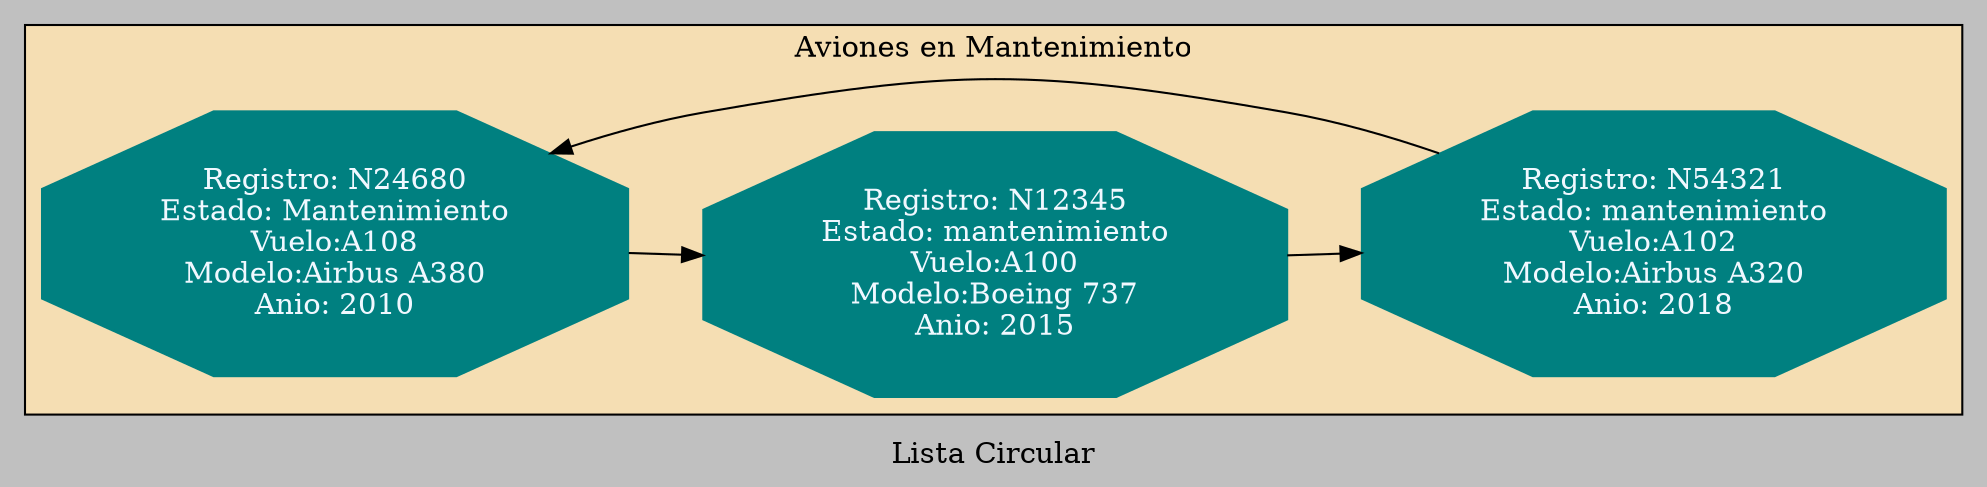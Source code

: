 digraph G { 
rankdir = LR;
label="Lista Circular";bgcolor=grey 
subgraph cluster_top_floor{
bgcolor=wheat; 
label="Aviones en Mantenimiento";
nodo0[ shape=octagon, fontcolor=aliceblue , style=filled,color=teal, label="Registro: N24680
Estado: Mantenimiento
Vuelo:A108
Modelo:Airbus A380
Anio: 2010"]
nodo1[ shape=octagon, fontcolor=aliceblue , style=filled,color=teal, label="Registro: N12345
Estado: mantenimiento
Vuelo:A100
Modelo:Boeing 737
Anio: 2015"]
nodo2[ shape=octagon, fontcolor=aliceblue , style=filled,color=teal, label="Registro: N54321
Estado: mantenimiento
Vuelo:A102
Modelo:Airbus A320
Anio: 2018"]
nodo0 -> nodo1 -> nodo2 -> nodo0;
}
}